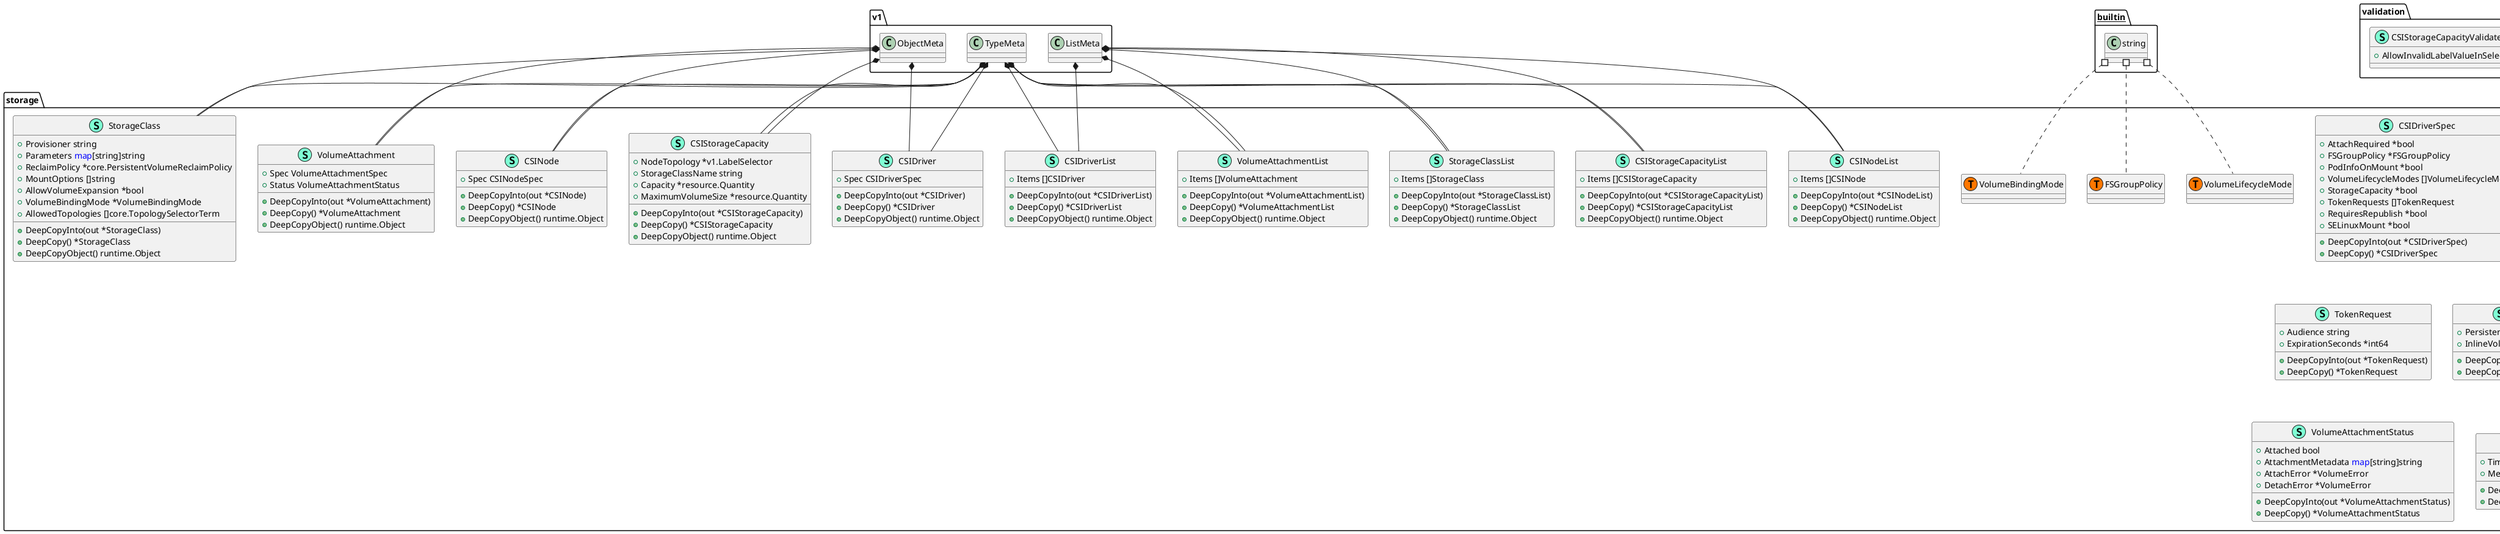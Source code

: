 @startuml
namespace storage {
    class CSIDriver << (S,Aquamarine) >> {
        + Spec CSIDriverSpec

        + DeepCopyInto(out *CSIDriver) 
        + DeepCopy() *CSIDriver
        + DeepCopyObject() runtime.Object

    }
    class CSIDriverList << (S,Aquamarine) >> {
        + Items []CSIDriver

        + DeepCopyInto(out *CSIDriverList) 
        + DeepCopy() *CSIDriverList
        + DeepCopyObject() runtime.Object

    }
    class CSIDriverSpec << (S,Aquamarine) >> {
        + AttachRequired *bool
        + FSGroupPolicy *FSGroupPolicy
        + PodInfoOnMount *bool
        + VolumeLifecycleModes []VolumeLifecycleMode
        + StorageCapacity *bool
        + TokenRequests []TokenRequest
        + RequiresRepublish *bool
        + SELinuxMount *bool

        + DeepCopyInto(out *CSIDriverSpec) 
        + DeepCopy() *CSIDriverSpec

    }
    class CSINode << (S,Aquamarine) >> {
        + Spec CSINodeSpec

        + DeepCopyInto(out *CSINode) 
        + DeepCopy() *CSINode
        + DeepCopyObject() runtime.Object

    }
    class CSINodeDriver << (S,Aquamarine) >> {
        + Name string
        + NodeID string
        + TopologyKeys []string
        + Allocatable *VolumeNodeResources

        + DeepCopyInto(out *CSINodeDriver) 
        + DeepCopy() *CSINodeDriver

    }
    class CSINodeList << (S,Aquamarine) >> {
        + Items []CSINode

        + DeepCopyInto(out *CSINodeList) 
        + DeepCopy() *CSINodeList
        + DeepCopyObject() runtime.Object

    }
    class CSINodeSpec << (S,Aquamarine) >> {
        + Drivers []CSINodeDriver

        + DeepCopyInto(out *CSINodeSpec) 
        + DeepCopy() *CSINodeSpec

    }
    class CSIStorageCapacity << (S,Aquamarine) >> {
        + NodeTopology *v1.LabelSelector
        + StorageClassName string
        + Capacity *resource.Quantity
        + MaximumVolumeSize *resource.Quantity

        + DeepCopyInto(out *CSIStorageCapacity) 
        + DeepCopy() *CSIStorageCapacity
        + DeepCopyObject() runtime.Object

    }
    class CSIStorageCapacityList << (S,Aquamarine) >> {
        + Items []CSIStorageCapacity

        + DeepCopyInto(out *CSIStorageCapacityList) 
        + DeepCopy() *CSIStorageCapacityList
        + DeepCopyObject() runtime.Object

    }
    class StorageClass << (S,Aquamarine) >> {
        + Provisioner string
        + Parameters <font color=blue>map</font>[string]string
        + ReclaimPolicy *core.PersistentVolumeReclaimPolicy
        + MountOptions []string
        + AllowVolumeExpansion *bool
        + VolumeBindingMode *VolumeBindingMode
        + AllowedTopologies []core.TopologySelectorTerm

        + DeepCopyInto(out *StorageClass) 
        + DeepCopy() *StorageClass
        + DeepCopyObject() runtime.Object

    }
    class StorageClassList << (S,Aquamarine) >> {
        + Items []StorageClass

        + DeepCopyInto(out *StorageClassList) 
        + DeepCopy() *StorageClassList
        + DeepCopyObject() runtime.Object

    }
    class TokenRequest << (S,Aquamarine) >> {
        + Audience string
        + ExpirationSeconds *int64

        + DeepCopyInto(out *TokenRequest) 
        + DeepCopy() *TokenRequest

    }
    class VolumeAttachment << (S,Aquamarine) >> {
        + Spec VolumeAttachmentSpec
        + Status VolumeAttachmentStatus

        + DeepCopyInto(out *VolumeAttachment) 
        + DeepCopy() *VolumeAttachment
        + DeepCopyObject() runtime.Object

    }
    class VolumeAttachmentList << (S,Aquamarine) >> {
        + Items []VolumeAttachment

        + DeepCopyInto(out *VolumeAttachmentList) 
        + DeepCopy() *VolumeAttachmentList
        + DeepCopyObject() runtime.Object

    }
    class VolumeAttachmentSource << (S,Aquamarine) >> {
        + PersistentVolumeName *string
        + InlineVolumeSpec *core.PersistentVolumeSpec

        + DeepCopyInto(out *VolumeAttachmentSource) 
        + DeepCopy() *VolumeAttachmentSource

    }
    class VolumeAttachmentSpec << (S,Aquamarine) >> {
        + Attacher string
        + Source VolumeAttachmentSource
        + NodeName string

        + DeepCopyInto(out *VolumeAttachmentSpec) 
        + DeepCopy() *VolumeAttachmentSpec

    }
    class VolumeAttachmentStatus << (S,Aquamarine) >> {
        + Attached bool
        + AttachmentMetadata <font color=blue>map</font>[string]string
        + AttachError *VolumeError
        + DetachError *VolumeError

        + DeepCopyInto(out *VolumeAttachmentStatus) 
        + DeepCopy() *VolumeAttachmentStatus

    }
    class VolumeError << (S,Aquamarine) >> {
        + Time v1.Time
        + Message string

        + DeepCopyInto(out *VolumeError) 
        + DeepCopy() *VolumeError

    }
    class VolumeNodeResources << (S,Aquamarine) >> {
        + Count *int32

        + DeepCopyInto(out *VolumeNodeResources) 
        + DeepCopy() *VolumeNodeResources

    }
    class storage.FSGroupPolicy << (T, #FF7700) >>  {
    }
    class storage.VolumeBindingMode << (T, #FF7700) >>  {
    }
    class storage.VolumeLifecycleMode << (T, #FF7700) >>  {
    }
}
"v1.ObjectMeta" *-- "storage.CSIDriver"
"v1.TypeMeta" *-- "storage.CSIDriver"
"v1.ListMeta" *-- "storage.CSIDriverList"
"v1.TypeMeta" *-- "storage.CSIDriverList"
"v1.ObjectMeta" *-- "storage.CSINode"
"v1.TypeMeta" *-- "storage.CSINode"
"v1.ListMeta" *-- "storage.CSINodeList"
"v1.TypeMeta" *-- "storage.CSINodeList"
"v1.ObjectMeta" *-- "storage.CSIStorageCapacity"
"v1.TypeMeta" *-- "storage.CSIStorageCapacity"
"v1.ListMeta" *-- "storage.CSIStorageCapacityList"
"v1.TypeMeta" *-- "storage.CSIStorageCapacityList"
"v1.ObjectMeta" *-- "storage.StorageClass"
"v1.TypeMeta" *-- "storage.StorageClass"
"v1.ListMeta" *-- "storage.StorageClassList"
"v1.TypeMeta" *-- "storage.StorageClassList"
"v1.ObjectMeta" *-- "storage.VolumeAttachment"
"v1.TypeMeta" *-- "storage.VolumeAttachment"
"v1.ListMeta" *-- "storage.VolumeAttachmentList"
"v1.TypeMeta" *-- "storage.VolumeAttachmentList"


namespace validation {
    class CSINodeValidationOptions << (S,Aquamarine) >> {
        + AllowLongNodeID bool

    }
    class CSIStorageCapacityValidateOptions << (S,Aquamarine) >> {
        + AllowInvalidLabelValueInSelector bool

    }
}


"__builtin__.string" #.. "storage.FSGroupPolicy"
"__builtin__.string" #.. "storage.VolumeBindingMode"
"__builtin__.string" #.. "storage.VolumeLifecycleMode"
@enduml
